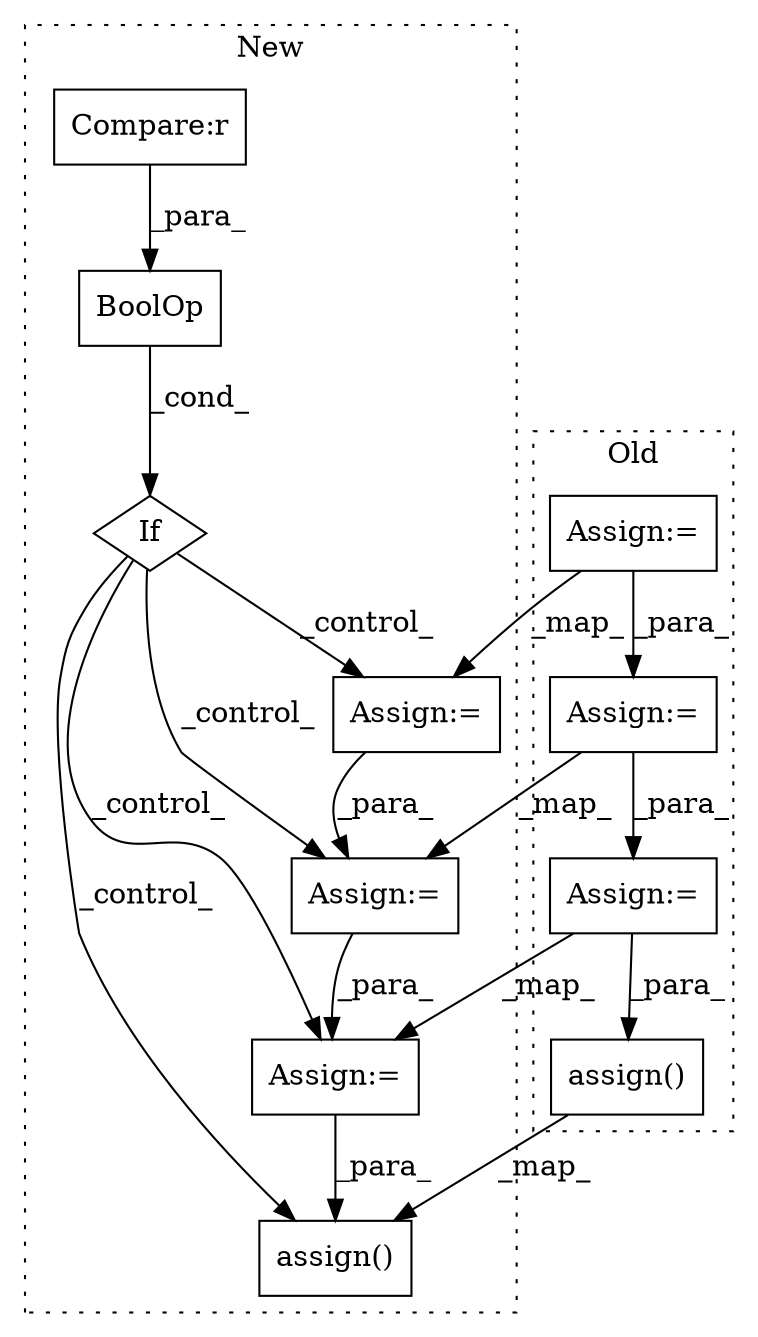digraph G {
subgraph cluster0 {
1 [label="assign()" a="75" s="6612,6683" l="14,1" shape="box"];
7 [label="Assign:=" a="68" s="6563" l="3" shape="box"];
9 [label="Assign:=" a="68" s="6428" l="1" shape="box"];
10 [label="Assign:=" a="68" s="6451" l="3" shape="box"];
label = "Old";
style="dotted";
}
subgraph cluster1 {
2 [label="assign()" a="75" s="9646,9717" l="14,1" shape="box"];
3 [label="If" a="96" s="9372" l="0" shape="diamond"];
4 [label="Compare:r" a="40" s="9408" l="24" shape="box"];
5 [label="BoolOp" a="72" s="9372" l="60" shape="box"];
6 [label="Assign:=" a="68" s="9600" l="3" shape="box"];
8 [label="Assign:=" a="68" s="9453" l="1" shape="box"];
11 [label="Assign:=" a="68" s="9480" l="3" shape="box"];
label = "New";
style="dotted";
}
1 -> 2 [label="_map_"];
3 -> 2 [label="_control_"];
3 -> 11 [label="_control_"];
3 -> 8 [label="_control_"];
3 -> 6 [label="_control_"];
4 -> 5 [label="_para_"];
5 -> 3 [label="_cond_"];
6 -> 2 [label="_para_"];
7 -> 1 [label="_para_"];
7 -> 6 [label="_map_"];
8 -> 11 [label="_para_"];
9 -> 8 [label="_map_"];
9 -> 10 [label="_para_"];
10 -> 11 [label="_map_"];
10 -> 7 [label="_para_"];
11 -> 6 [label="_para_"];
}